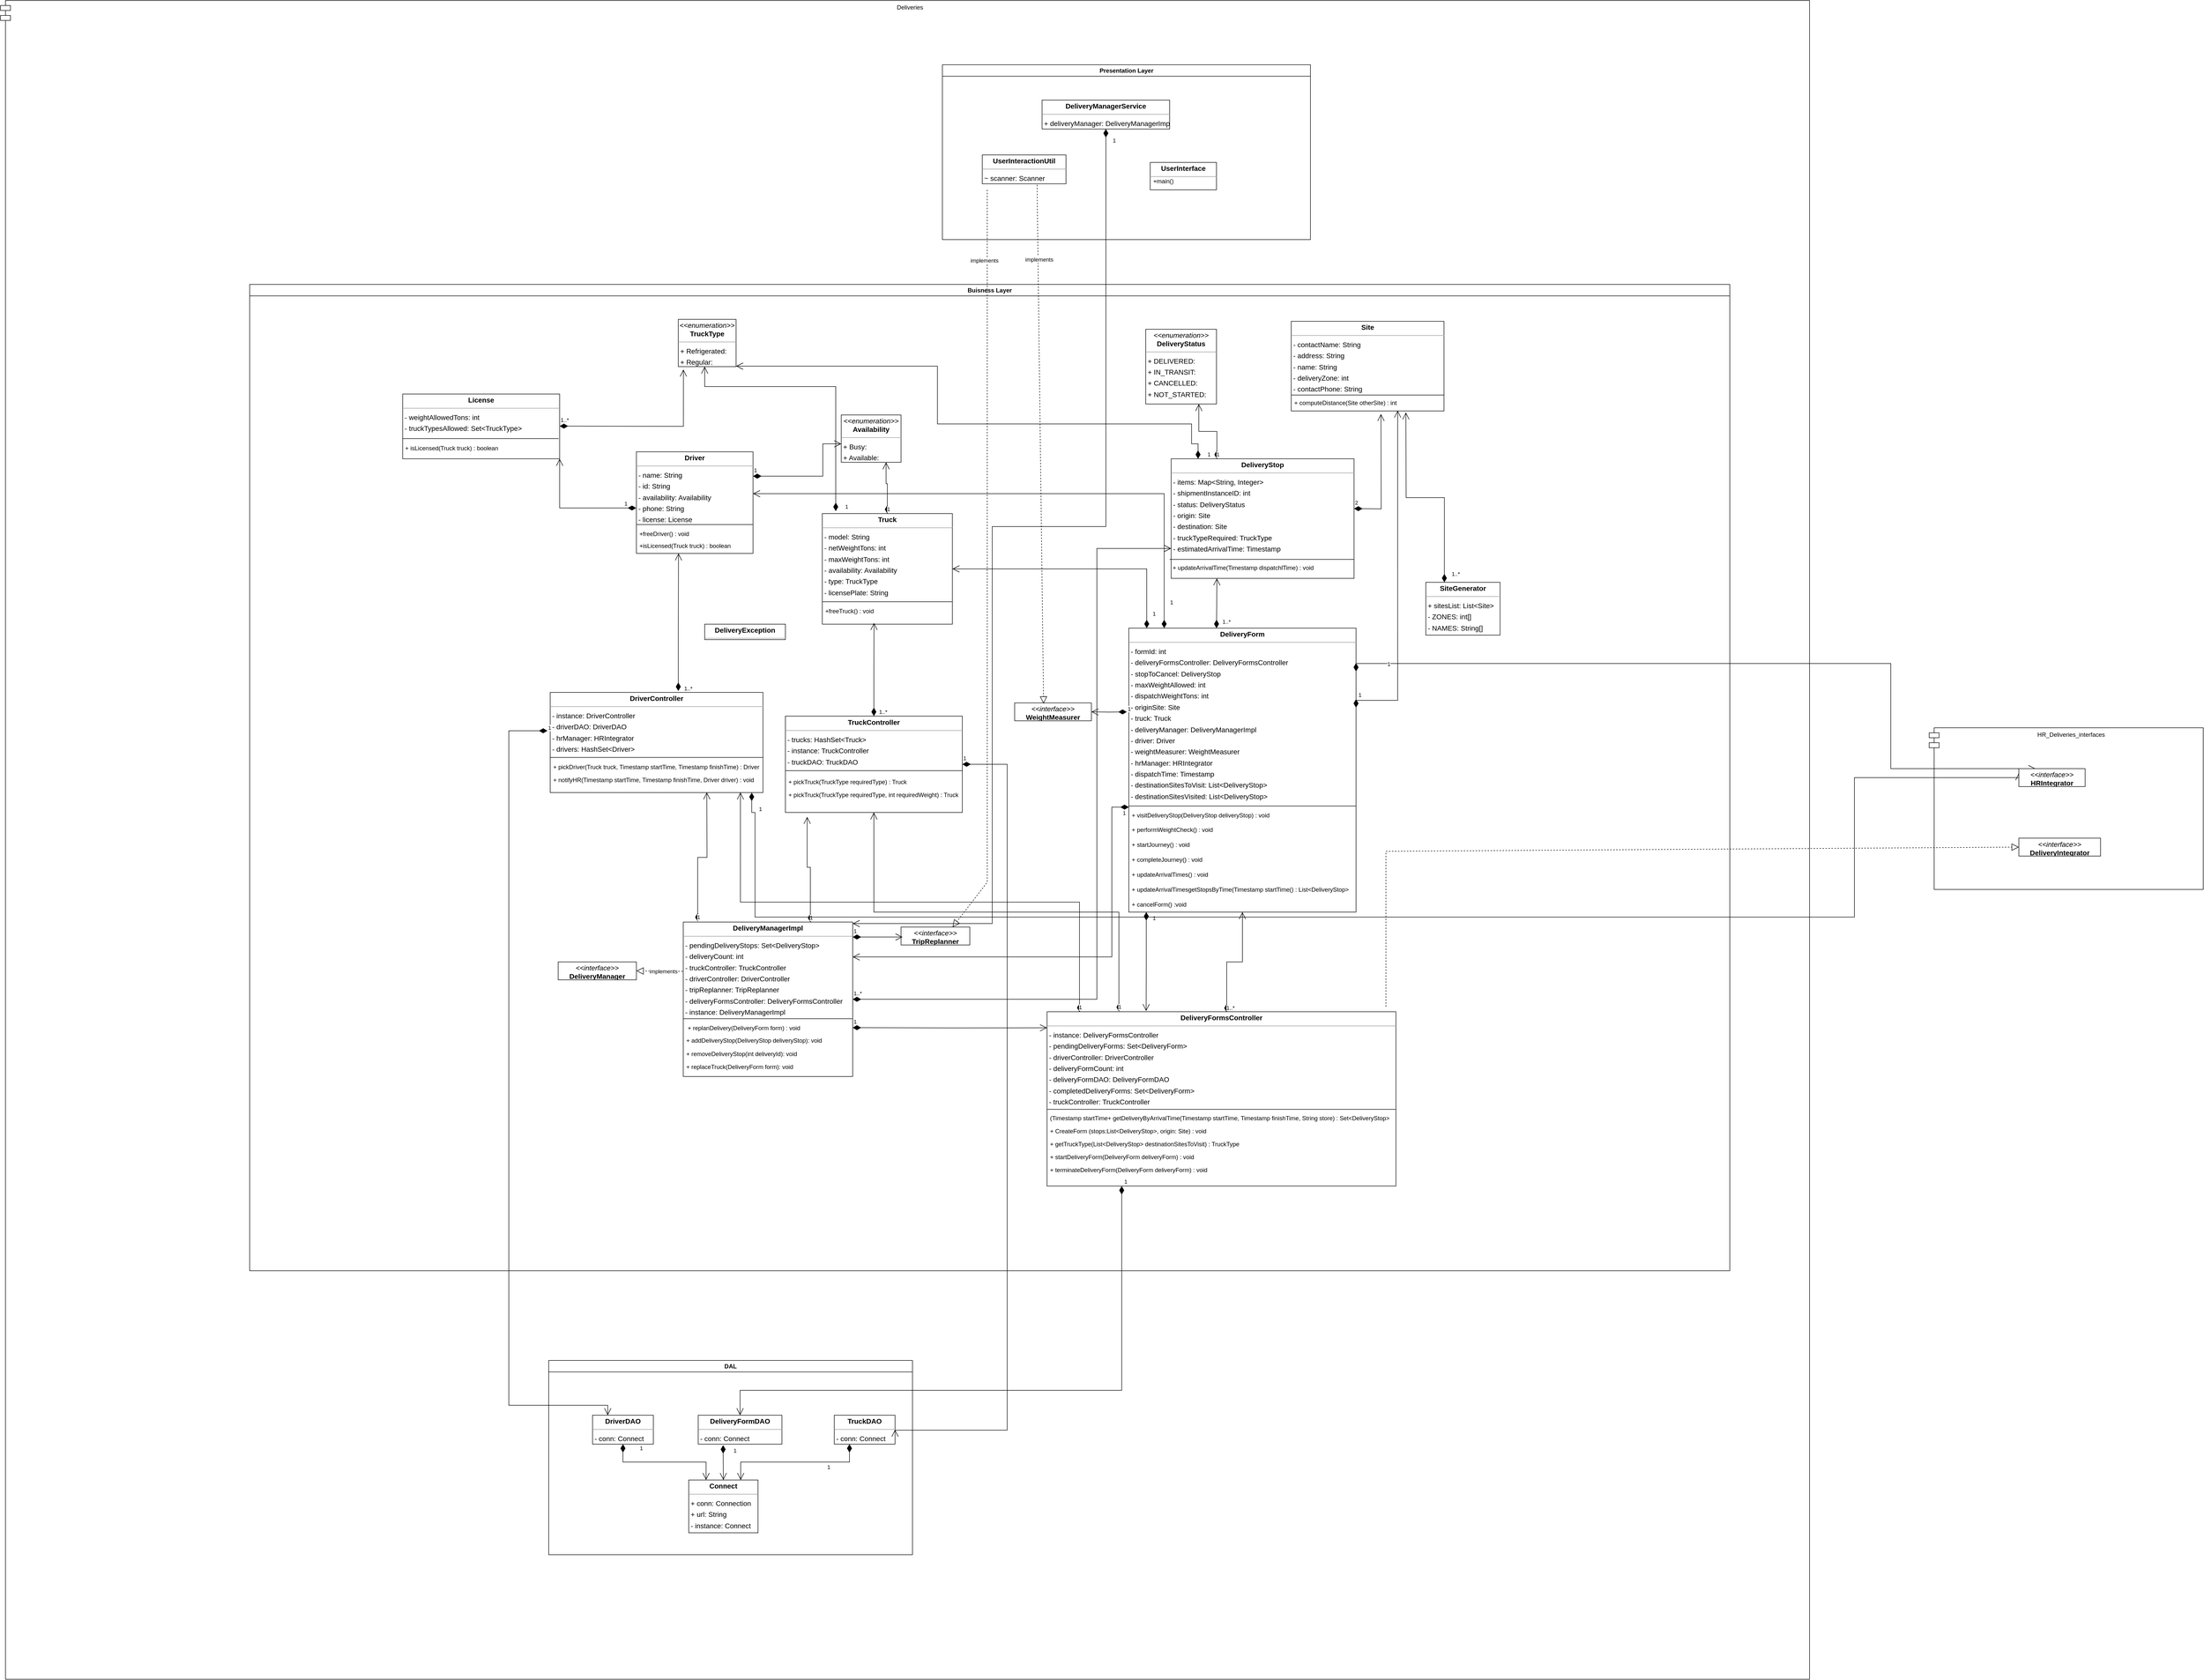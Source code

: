 <mxfile version="21.2.6" type="device" pages="2">
  <diagram id="JeBeYeOjpAU1qo7qXgWm" name="‫עמוד-1‬">
    <mxGraphModel dx="17700" dy="6860" grid="1" gridSize="10" guides="1" tooltips="1" connect="1" arrows="1" fold="1" page="0" pageScale="1" pageWidth="827" pageHeight="1169" background="none" math="0" shadow="0">
      <root>
        <mxCell id="0" />
        <mxCell id="1" parent="0" />
        <mxCell id="hLXZQ6UuVJ6iJqDCVl8J-54" value="Deliveries" style="shape=module;align=left;spacingLeft=20;align=center;verticalAlign=top;whiteSpace=wrap;html=1;" vertex="1" parent="1">
          <mxGeometry x="-740" y="-370" width="3630" height="3370" as="geometry" />
        </mxCell>
        <mxCell id="hLXZQ6UuVJ6iJqDCVl8J-53" value="HR_Deliveries_interfaces" style="shape=module;align=left;spacingLeft=20;align=center;verticalAlign=top;whiteSpace=wrap;html=1;" vertex="1" parent="1">
          <mxGeometry x="3130" y="1090" width="550" height="324.5" as="geometry" />
        </mxCell>
        <mxCell id="node42" value="&lt;p style=&quot;margin:0px;margin-top:4px;text-align:center;&quot;&gt;&lt;i&gt;&amp;lt;&amp;lt;enumeration&amp;gt;&amp;gt;&lt;/i&gt;&lt;br/&gt;&lt;b&gt;Availability&lt;/b&gt;&lt;/p&gt;&lt;hr size=&quot;1&quot;/&gt;&lt;p style=&quot;margin:0 0 0 4px;line-height:1.6;&quot;&gt;+ Busy: &lt;br/&gt;+ Available: &lt;/p&gt;" style="verticalAlign=top;align=left;overflow=fill;fontSize=14;fontFamily=Helvetica;html=1;rounded=0;shadow=0;comic=0;labelBackgroundColor=none;strokeWidth=1;" parent="1" vertex="1">
          <mxGeometry x="947" y="462" width="120" height="95" as="geometry" />
        </mxCell>
        <mxCell id="node4" value="&lt;p style=&quot;margin:0px;margin-top:4px;text-align:center;&quot;&gt;&lt;b&gt;DeliveryException&lt;/b&gt;&lt;/p&gt;&lt;hr size=&quot;1&quot;/&gt;" style="verticalAlign=top;align=left;overflow=fill;fontSize=14;fontFamily=Helvetica;html=1;rounded=0;shadow=0;comic=0;labelBackgroundColor=none;strokeWidth=1;" parent="1" vertex="1">
          <mxGeometry x="673" y="882" width="162" height="31" as="geometry" />
        </mxCell>
        <mxCell id="node25" value="&lt;p style=&quot;margin:0px;margin-top:4px;text-align:center;&quot;&gt;&lt;b&gt;DeliveryForm&lt;/b&gt;&lt;/p&gt;&lt;hr size=&quot;1&quot;/&gt;&lt;p style=&quot;margin:0 0 0 4px;line-height:1.6;&quot;&gt;- formId: int&lt;br/&gt;- deliveryFormsController: DeliveryFormsController&lt;br/&gt;- stopToCancel: DeliveryStop&lt;br/&gt;- maxWeightAllowed: int&lt;br/&gt;- dispatchWeightTons: int&lt;br/&gt;- originSite: Site&lt;br/&gt;- truck: Truck&lt;br/&gt;- deliveryManager: DeliveryManagerImpl&lt;br/&gt;- driver: Driver&lt;br/&gt;- weightMeasurer: WeightMeasurer&lt;br/&gt;- hrManager: HRIntegrator&lt;br/&gt;- dispatchTime: Timestamp&lt;br/&gt;- destinationSitesToVisit: List&amp;lt;DeliveryStop&amp;gt;&lt;br/&gt;- destinationSitesVisited: List&amp;lt;DeliveryStop&amp;gt;&lt;/p&gt;" style="verticalAlign=top;align=left;overflow=fill;fontSize=14;fontFamily=Helvetica;html=1;rounded=0;shadow=0;comic=0;labelBackgroundColor=none;strokeWidth=1;" parent="1" vertex="1">
          <mxGeometry x="1524" y="890" width="456" height="570" as="geometry" />
        </mxCell>
        <mxCell id="node0" value="&lt;p style=&quot;margin:0px;margin-top:4px;text-align:center;&quot;&gt;&lt;b&gt;DeliveryFormDAO&lt;/b&gt;&lt;/p&gt;&lt;hr size=&quot;1&quot;/&gt;&lt;p style=&quot;margin:0 0 0 4px;line-height:1.6;&quot;&gt;- conn: Connect&lt;/p&gt;" style="verticalAlign=top;align=left;overflow=fill;fontSize=14;fontFamily=Helvetica;html=1;rounded=0;shadow=0;comic=0;labelBackgroundColor=none;strokeWidth=1;" parent="1" vertex="1">
          <mxGeometry x="660" y="2470" width="168" height="58" as="geometry" />
        </mxCell>
        <mxCell id="node44" value="&lt;p style=&quot;margin:0px;margin-top:4px;text-align:center;&quot;&gt;&lt;b&gt;DeliveryFormsController&lt;/b&gt;&lt;/p&gt;&lt;hr size=&quot;1&quot;/&gt;&lt;p style=&quot;margin:0 0 0 4px;line-height:1.6;&quot;&gt;- instance: DeliveryFormsController&lt;br/&gt;- pendingDeliveryForms: Set&amp;lt;DeliveryForm&amp;gt;&lt;br/&gt;- driverController: DriverController&lt;br/&gt;- deliveryFormCount: int&lt;br/&gt;- deliveryFormDAO: DeliveryFormDAO&lt;br/&gt;- completedDeliveryForms: Set&amp;lt;DeliveryForm&amp;gt;&lt;br/&gt;- truckController: TruckController&lt;/p&gt;" style="verticalAlign=top;align=left;overflow=fill;fontSize=14;fontFamily=Helvetica;html=1;rounded=0;shadow=0;comic=0;labelBackgroundColor=none;strokeWidth=1;" parent="1" vertex="1">
          <mxGeometry x="1360" y="1660" width="700" height="350" as="geometry" />
        </mxCell>
        <mxCell id="node7" value="&lt;p style=&quot;margin:0px;margin-top:4px;text-align:center;&quot;&gt;&lt;i&gt;&amp;lt;&amp;lt;interface&amp;gt;&amp;gt;&lt;/i&gt;&lt;br/&gt;&lt;b&gt;DeliveryManager&lt;/b&gt;&lt;/p&gt;&lt;hr size=&quot;1&quot;/&gt;" style="verticalAlign=top;align=left;overflow=fill;fontSize=14;fontFamily=Helvetica;html=1;rounded=0;shadow=0;comic=0;labelBackgroundColor=none;strokeWidth=1;" parent="1" vertex="1">
          <mxGeometry x="379" y="1560" width="157" height="36" as="geometry" />
        </mxCell>
        <mxCell id="node15" value="&lt;p style=&quot;margin:0px;margin-top:4px;text-align:center;&quot;&gt;&lt;i&gt;&amp;lt;&amp;lt;interface&amp;gt;&amp;gt;&lt;/i&gt;&lt;br/&gt;&lt;b&gt;DeliveryIntegrator&lt;/b&gt;&lt;/p&gt;&lt;hr size=&quot;1&quot;/&gt;" style="verticalAlign=top;align=left;overflow=fill;fontSize=14;fontFamily=Helvetica;html=1;rounded=0;shadow=0;comic=0;labelBackgroundColor=none;strokeWidth=1;" parent="1" vertex="1">
          <mxGeometry x="3310" y="1311.5" width="164" height="36" as="geometry" />
        </mxCell>
        <mxCell id="node30" value="&lt;p style=&quot;margin:0px;margin-top:4px;text-align:center;&quot;&gt;&lt;b&gt;DeliveryManagerImpl&lt;/b&gt;&lt;/p&gt;&lt;hr size=&quot;1&quot;/&gt;&lt;p style=&quot;margin:0 0 0 4px;line-height:1.6;&quot;&gt;- pendingDeliveryStops: Set&amp;lt;DeliveryStop&amp;gt;&lt;br/&gt;- deliveryCount: int&lt;br/&gt;- truckController: TruckController&lt;br/&gt;- driverController: DriverController&lt;br/&gt;- tripReplanner: TripReplanner&lt;br/&gt;- deliveryFormsController: DeliveryFormsController&lt;br/&gt;- instance: DeliveryManagerImpl&lt;/p&gt;" style="verticalAlign=top;align=left;overflow=fill;fontSize=14;fontFamily=Helvetica;html=1;rounded=0;shadow=0;comic=0;labelBackgroundColor=none;strokeWidth=1;" parent="1" vertex="1">
          <mxGeometry x="630" y="1480" width="340" height="310" as="geometry" />
        </mxCell>
        <mxCell id="node46" value="&lt;p style=&quot;margin:0px;margin-top:4px;text-align:center;&quot;&gt;&lt;i&gt;&amp;lt;&amp;lt;enumeration&amp;gt;&amp;gt;&lt;/i&gt;&lt;br/&gt;&lt;b&gt;DeliveryStatus&lt;/b&gt;&lt;/p&gt;&lt;hr size=&quot;1&quot;/&gt;&lt;p style=&quot;margin:0 0 0 4px;line-height:1.6;&quot;&gt;+ DELIVERED: &lt;br/&gt;+ IN_TRANSIT: &lt;br/&gt;+ CANCELLED: &lt;br/&gt;+ NOT_STARTED: &lt;/p&gt;" style="verticalAlign=top;align=left;overflow=fill;fontSize=14;fontFamily=Helvetica;html=1;rounded=0;shadow=0;comic=0;labelBackgroundColor=none;strokeWidth=1;" parent="1" vertex="1">
          <mxGeometry x="1558" y="290" width="142" height="150" as="geometry" />
        </mxCell>
        <mxCell id="node39" value="&lt;p style=&quot;margin:0px;margin-top:4px;text-align:center;&quot;&gt;&lt;b&gt;DeliveryStop&lt;/b&gt;&lt;/p&gt;&lt;hr size=&quot;1&quot;/&gt;&lt;p style=&quot;margin:0 0 0 4px;line-height:1.6;&quot;&gt;- items: Map&amp;lt;String, Integer&amp;gt;&lt;br/&gt;- shipmentInstanceID: int&lt;br/&gt;- status: DeliveryStatus&lt;br/&gt;- origin: Site&lt;br/&gt;- destination: Site&lt;br/&gt;- truckTypeRequired: TruckType&lt;br/&gt;- estimatedArrivalTime: Timestamp&lt;/p&gt;" style="verticalAlign=top;align=left;overflow=fill;fontSize=14;fontFamily=Helvetica;html=1;rounded=0;shadow=0;comic=0;labelBackgroundColor=none;strokeWidth=1;" parent="1" vertex="1">
          <mxGeometry x="1609" y="550" width="367" height="240" as="geometry" />
        </mxCell>
        <mxCell id="node32" value="&lt;p style=&quot;margin:0px;margin-top:4px;text-align:center;&quot;&gt;&lt;b&gt;Driver&lt;/b&gt;&lt;/p&gt;&lt;hr size=&quot;1&quot;/&gt;&lt;p style=&quot;margin:0 0 0 4px;line-height:1.6;&quot;&gt;- name: String&lt;br/&gt;- id: String&lt;br/&gt;- availability: Availability&lt;br/&gt;- phone: String&lt;br/&gt;- license: License&lt;/p&gt;" style="verticalAlign=top;align=left;overflow=fill;fontSize=14;fontFamily=Helvetica;html=1;rounded=0;shadow=0;comic=0;labelBackgroundColor=none;strokeWidth=1;" parent="1" vertex="1">
          <mxGeometry x="536" y="536" width="234" height="204" as="geometry" />
        </mxCell>
        <mxCell id="node10" value="&lt;p style=&quot;margin:0px;margin-top:4px;text-align:center;&quot;&gt;&lt;b&gt;DriverController&lt;/b&gt;&lt;/p&gt;&lt;hr size=&quot;1&quot;/&gt;&lt;p style=&quot;margin:0 0 0 4px;line-height:1.6;&quot;&gt;- instance: DriverController&lt;br/&gt;- driverDAO: DriverDAO&lt;br/&gt;- hrManager: HRIntegrator&lt;br/&gt;- drivers: HashSet&amp;lt;Driver&amp;gt;&lt;/p&gt;" style="verticalAlign=top;align=left;overflow=fill;fontSize=14;fontFamily=Helvetica;html=1;rounded=0;shadow=0;comic=0;labelBackgroundColor=none;strokeWidth=1;" parent="1" vertex="1">
          <mxGeometry x="363" y="1019" width="427" height="201" as="geometry" />
        </mxCell>
        <mxCell id="node8" value="&lt;p style=&quot;margin:0px;margin-top:4px;text-align:center;&quot;&gt;&lt;b&gt;DriverDAO&lt;/b&gt;&lt;/p&gt;&lt;hr size=&quot;1&quot;/&gt;&lt;p style=&quot;margin:0 0 0 4px;line-height:1.6;&quot;&gt;- conn: Connect&lt;/p&gt;" style="verticalAlign=top;align=left;overflow=fill;fontSize=14;fontFamily=Helvetica;html=1;rounded=0;shadow=0;comic=0;labelBackgroundColor=none;strokeWidth=1;" parent="1" vertex="1">
          <mxGeometry x="448" y="2470" width="122" height="58" as="geometry" />
        </mxCell>
        <mxCell id="node40" value="&lt;p style=&quot;margin:0px;margin-top:4px;text-align:center;&quot;&gt;&lt;b&gt;License&lt;/b&gt;&lt;/p&gt;&lt;hr size=&quot;1&quot;/&gt;&lt;p style=&quot;margin:0 0 0 4px;line-height:1.6;&quot;&gt;- weightAllowedTons: int&lt;br/&gt;- truckTypesAllowed: Set&amp;lt;TruckType&amp;gt;&lt;/p&gt;" style="verticalAlign=top;align=left;overflow=fill;fontSize=14;fontFamily=Helvetica;html=1;rounded=0;shadow=0;comic=0;labelBackgroundColor=none;strokeWidth=1;" parent="1" vertex="1">
          <mxGeometry x="67" y="420" width="315" height="130" as="geometry" />
        </mxCell>
        <mxCell id="node27" value="&lt;p style=&quot;margin:0px;margin-top:4px;text-align:center;&quot;&gt;&lt;b&gt;Site&lt;/b&gt;&lt;/p&gt;&lt;hr size=&quot;1&quot;/&gt;&lt;p style=&quot;margin:0 0 0 4px;line-height:1.6;&quot;&gt;- contactName: String&lt;br/&gt;- address: String&lt;br/&gt;- name: String&lt;br/&gt;- deliveryZone: int&lt;br/&gt;- contactPhone: String&lt;/p&gt;" style="verticalAlign=top;align=left;overflow=fill;fontSize=14;fontFamily=Helvetica;html=1;rounded=0;shadow=0;comic=0;labelBackgroundColor=none;strokeWidth=1;" parent="1" vertex="1">
          <mxGeometry x="1850" y="274" width="306.5" height="180" as="geometry" />
        </mxCell>
        <mxCell id="node34" value="&lt;p style=&quot;margin:0px;margin-top:4px;text-align:center;&quot;&gt;&lt;b&gt;SiteGenerator&lt;/b&gt;&lt;/p&gt;&lt;hr size=&quot;1&quot;/&gt;&lt;p style=&quot;margin:0 0 0 4px;line-height:1.6;&quot;&gt;+ sitesList: List&amp;lt;Site&amp;gt;&lt;br/&gt;- ZONES: int[]&lt;br/&gt;- NAMES: String[]&lt;/p&gt;" style="verticalAlign=top;align=left;overflow=fill;fontSize=14;fontFamily=Helvetica;html=1;rounded=0;shadow=0;comic=0;labelBackgroundColor=none;strokeWidth=1;" parent="1" vertex="1">
          <mxGeometry x="2120" y="798" width="149" height="106" as="geometry" />
        </mxCell>
        <mxCell id="node20" value="&lt;p style=&quot;margin:0px;margin-top:4px;text-align:center;&quot;&gt;&lt;i&gt;&amp;lt;&amp;lt;interface&amp;gt;&amp;gt;&lt;/i&gt;&lt;br/&gt;&lt;b&gt;TripReplanner&lt;/b&gt;&lt;/p&gt;&lt;hr size=&quot;1&quot;/&gt;" style="verticalAlign=top;align=left;overflow=fill;fontSize=14;fontFamily=Helvetica;html=1;rounded=0;shadow=0;comic=0;labelBackgroundColor=none;strokeWidth=1;" parent="1" vertex="1">
          <mxGeometry x="1067" y="1490" width="138" height="36" as="geometry" />
        </mxCell>
        <mxCell id="node24" value="&lt;p style=&quot;margin:0px;margin-top:4px;text-align:center;&quot;&gt;&lt;b&gt;Truck&lt;/b&gt;&lt;/p&gt;&lt;hr size=&quot;1&quot;/&gt;&lt;p style=&quot;margin:0 0 0 4px;line-height:1.6;&quot;&gt;- model: String&lt;br/&gt;- netWeightTons: int&lt;br/&gt;- maxWeightTons: int&lt;br/&gt;- availability: Availability&lt;br/&gt;- type: TruckType&lt;br/&gt;- licensePlate: String&lt;/p&gt;" style="verticalAlign=top;align=left;overflow=fill;fontSize=14;fontFamily=Helvetica;html=1;rounded=0;shadow=0;comic=0;labelBackgroundColor=none;strokeWidth=1;" parent="1" vertex="1">
          <mxGeometry x="909" y="660" width="261" height="222" as="geometry" />
        </mxCell>
        <mxCell id="node38" value="&lt;p style=&quot;margin:0px;margin-top:4px;text-align:center;&quot;&gt;&lt;b&gt;TruckController&lt;/b&gt;&lt;/p&gt;&lt;hr size=&quot;1&quot;/&gt;&lt;p style=&quot;margin:0 0 0 4px;line-height:1.6;&quot;&gt;- trucks: HashSet&amp;lt;Truck&amp;gt;&lt;br/&gt;- instance: TruckController&lt;br/&gt;- truckDAO: TruckDAO&lt;/p&gt;" style="verticalAlign=top;align=left;overflow=fill;fontSize=14;fontFamily=Helvetica;html=1;rounded=0;shadow=0;comic=0;labelBackgroundColor=none;strokeWidth=1;" parent="1" vertex="1">
          <mxGeometry x="835" y="1066.5" width="355" height="193.5" as="geometry" />
        </mxCell>
        <mxCell id="node23" value="&lt;p style=&quot;margin:0px;margin-top:4px;text-align:center;&quot;&gt;&lt;b&gt;TruckDAO&lt;/b&gt;&lt;/p&gt;&lt;hr size=&quot;1&quot;/&gt;&lt;p style=&quot;margin:0 0 0 4px;line-height:1.6;&quot;&gt;- conn: Connect&lt;/p&gt;" style="verticalAlign=top;align=left;overflow=fill;fontSize=14;fontFamily=Helvetica;html=1;rounded=0;shadow=0;comic=0;labelBackgroundColor=none;strokeWidth=1;" parent="1" vertex="1">
          <mxGeometry x="933" y="2470" width="122" height="58" as="geometry" />
        </mxCell>
        <mxCell id="node26" value="&lt;p style=&quot;margin:0px;margin-top:4px;text-align:center;&quot;&gt;&lt;i&gt;&amp;lt;&amp;lt;enumeration&amp;gt;&amp;gt;&lt;/i&gt;&lt;br/&gt;&lt;b&gt;TruckType&lt;/b&gt;&lt;/p&gt;&lt;hr size=&quot;1&quot;/&gt;&lt;p style=&quot;margin:0 0 0 4px;line-height:1.6;&quot;&gt;+ Refrigerated: &lt;br/&gt;+ Regular: &lt;/p&gt;" style="verticalAlign=top;align=left;overflow=fill;fontSize=14;fontFamily=Helvetica;html=1;rounded=0;shadow=0;comic=0;labelBackgroundColor=none;strokeWidth=1;" parent="1" vertex="1">
          <mxGeometry x="620" y="270" width="116" height="95" as="geometry" />
        </mxCell>
        <mxCell id="node12" value="&lt;p style=&quot;margin:0px;margin-top:4px;text-align:center;&quot;&gt;&lt;b&gt;UserInteractionUtil&lt;/b&gt;&lt;/p&gt;&lt;hr size=&quot;1&quot;/&gt;&lt;p style=&quot;margin:0 0 0 4px;line-height:1.6;&quot;&gt;~ scanner: Scanner&lt;/p&gt;" style="verticalAlign=top;align=left;overflow=fill;fontSize=14;fontFamily=Helvetica;html=1;rounded=0;shadow=0;comic=0;labelBackgroundColor=none;strokeWidth=1;" parent="1" vertex="1">
          <mxGeometry x="1230" y="-60" width="168" height="58" as="geometry" />
        </mxCell>
        <mxCell id="node45" value="&lt;p style=&quot;margin:0px;margin-top:4px;text-align:center;&quot;&gt;&lt;b&gt;UserInterface&lt;/b&gt;&lt;/p&gt;&lt;hr size=&quot;1&quot;/&gt;" style="verticalAlign=top;align=left;overflow=fill;fontSize=14;fontFamily=Helvetica;html=1;rounded=0;shadow=0;comic=0;labelBackgroundColor=none;strokeWidth=1;" parent="1" vertex="1">
          <mxGeometry x="1567" y="-45" width="133" height="55" as="geometry" />
        </mxCell>
        <mxCell id="node17" value="&lt;p style=&quot;margin:0px;margin-top:4px;text-align:center;&quot;&gt;&lt;i&gt;&amp;lt;&amp;lt;interface&amp;gt;&amp;gt;&lt;/i&gt;&lt;br/&gt;&lt;b&gt;WeightMeasurer&lt;/b&gt;&lt;/p&gt;&lt;hr size=&quot;1&quot;/&gt;" style="verticalAlign=top;align=left;overflow=fill;fontSize=14;fontFamily=Helvetica;html=1;rounded=0;shadow=0;comic=0;labelBackgroundColor=none;strokeWidth=1;" parent="1" vertex="1">
          <mxGeometry x="1295" y="1040" width="154" height="36" as="geometry" />
        </mxCell>
        <mxCell id="-iAjR5FaCjqDjCCoV9_O-1" value="" style="line;strokeWidth=1;fillColor=none;align=left;verticalAlign=middle;spacingTop=-1;spacingLeft=3;spacingRight=3;rotatable=0;labelPosition=right;points=[];portConstraint=eastwest;strokeColor=inherit;" parent="1" vertex="1">
          <mxGeometry x="630" y="1670" width="340" height="8" as="geometry" />
        </mxCell>
        <mxCell id="-iAjR5FaCjqDjCCoV9_O-3" value="+ replanDelivery(DeliveryForm form)&amp;nbsp;: void" style="text;strokeColor=none;fillColor=none;align=left;verticalAlign=middle;spacingLeft=4;spacingRight=4;overflow=hidden;points=[[0,0.5],[1,0.5]];portConstraint=eastwest;rotatable=0;whiteSpace=wrap;html=1;" parent="1" vertex="1">
          <mxGeometry x="633" y="1678" width="250" height="30" as="geometry" />
        </mxCell>
        <mxCell id="-iAjR5FaCjqDjCCoV9_O-4" value="+&amp;nbsp;addDeliveryStop(DeliveryStop deliveryStop)&lt;span style=&quot;background-color: initial;&quot;&gt;: void&lt;/span&gt;" style="text;strokeColor=none;fillColor=none;align=left;verticalAlign=middle;spacingLeft=4;spacingRight=4;overflow=hidden;points=[[0,0.5],[1,0.5]];portConstraint=eastwest;rotatable=0;whiteSpace=wrap;html=1;" parent="1" vertex="1">
          <mxGeometry x="630" y="1703" width="283" height="30" as="geometry" />
        </mxCell>
        <mxCell id="-iAjR5FaCjqDjCCoV9_O-5" value="+ removeDeliveryStop(int deliveryId): void" style="text;strokeColor=none;fillColor=none;align=left;verticalAlign=middle;spacingLeft=4;spacingRight=4;overflow=hidden;points=[[0,0.5],[1,0.5]];portConstraint=eastwest;rotatable=0;whiteSpace=wrap;html=1;" parent="1" vertex="1">
          <mxGeometry x="630" y="1730" width="243" height="30" as="geometry" />
        </mxCell>
        <mxCell id="-iAjR5FaCjqDjCCoV9_O-6" value="+ replaceTruck(DeliveryForm form): void" style="text;strokeColor=none;fillColor=none;align=left;verticalAlign=middle;spacingLeft=4;spacingRight=4;overflow=hidden;points=[[0,0.5],[1,0.5]];portConstraint=eastwest;rotatable=0;whiteSpace=wrap;html=1;" parent="1" vertex="1">
          <mxGeometry x="630" y="1756" width="283" height="30" as="geometry" />
        </mxCell>
        <mxCell id="-iAjR5FaCjqDjCCoV9_O-7" value="(Timestamp startTime+ getDeliveryByArrivalTime(Timestamp startTime, Timestamp finishTime, String store) :&amp;nbsp;&lt;span style=&quot;background-color: initial;&quot;&gt;Set&amp;lt;DeliveryStop&amp;gt;&lt;/span&gt;" style="text;strokeColor=none;fillColor=none;align=left;verticalAlign=top;spacingLeft=4;spacingRight=4;overflow=hidden;rotatable=0;points=[[0,0.5],[1,0.5]];portConstraint=eastwest;whiteSpace=wrap;html=1;" parent="1" vertex="1">
          <mxGeometry x="1360" y="1860" width="700" height="26" as="geometry" />
        </mxCell>
        <mxCell id="-iAjR5FaCjqDjCCoV9_O-9" value="+ CreateForm (stops:List&amp;lt;DeliveryStop&amp;gt;, origin: Site) : void" style="text;strokeColor=none;fillColor=none;align=left;verticalAlign=top;spacingLeft=4;spacingRight=4;overflow=hidden;rotatable=0;points=[[0,0.5],[1,0.5]];portConstraint=eastwest;whiteSpace=wrap;html=1;" parent="1" vertex="1">
          <mxGeometry x="1360" y="1886" width="380" height="26" as="geometry" />
        </mxCell>
        <mxCell id="-iAjR5FaCjqDjCCoV9_O-10" value="" style="line;strokeWidth=1;fillColor=none;align=left;verticalAlign=middle;spacingTop=-1;spacingLeft=3;spacingRight=3;rotatable=0;labelPosition=right;points=[];portConstraint=eastwest;strokeColor=inherit;" parent="1" vertex="1">
          <mxGeometry x="1360" y="1852" width="700" height="8" as="geometry" />
        </mxCell>
        <mxCell id="-iAjR5FaCjqDjCCoV9_O-11" value="+ getTruckType(List&amp;lt;DeliveryStop&amp;gt; destinationSitesToVisit) : TruckType" style="text;strokeColor=none;fillColor=none;align=left;verticalAlign=top;spacingLeft=4;spacingRight=4;overflow=hidden;rotatable=0;points=[[0,0.5],[1,0.5]];portConstraint=eastwest;whiteSpace=wrap;html=1;" parent="1" vertex="1">
          <mxGeometry x="1360" y="1912" width="430" height="26" as="geometry" />
        </mxCell>
        <mxCell id="-iAjR5FaCjqDjCCoV9_O-12" value="+ startDeliveryForm(DeliveryForm deliveryForm) : void" style="text;strokeColor=none;fillColor=none;align=left;verticalAlign=top;spacingLeft=4;spacingRight=4;overflow=hidden;rotatable=0;points=[[0,0.5],[1,0.5]];portConstraint=eastwest;whiteSpace=wrap;html=1;" parent="1" vertex="1">
          <mxGeometry x="1360" y="1938" width="380" height="26" as="geometry" />
        </mxCell>
        <mxCell id="-iAjR5FaCjqDjCCoV9_O-13" value="+&amp;nbsp;terminateDeliveryForm(DeliveryForm deliveryForm) : void" style="text;strokeColor=none;fillColor=none;align=left;verticalAlign=top;spacingLeft=4;spacingRight=4;overflow=hidden;rotatable=0;points=[[0,0.5],[1,0.5]];portConstraint=eastwest;whiteSpace=wrap;html=1;" parent="1" vertex="1">
          <mxGeometry x="1360" y="1964" width="700" height="26" as="geometry" />
        </mxCell>
        <mxCell id="-iAjR5FaCjqDjCCoV9_O-14" value="" style="line;strokeWidth=1;fillColor=none;align=left;verticalAlign=middle;spacingTop=-1;spacingLeft=3;spacingRight=3;rotatable=0;labelPosition=right;points=[];portConstraint=eastwest;strokeColor=inherit;" parent="1" vertex="1">
          <mxGeometry x="909" y="833" width="261" height="8" as="geometry" />
        </mxCell>
        <mxCell id="-iAjR5FaCjqDjCCoV9_O-15" value="+freeTruck() : void" style="text;strokeColor=none;fillColor=none;align=left;verticalAlign=middle;spacingLeft=4;spacingRight=4;overflow=hidden;points=[[0,0.5],[1,0.5]];portConstraint=eastwest;rotatable=0;whiteSpace=wrap;html=1;" parent="1" vertex="1">
          <mxGeometry x="909" y="841" width="250" height="30" as="geometry" />
        </mxCell>
        <mxCell id="-iAjR5FaCjqDjCCoV9_O-16" value="" style="line;strokeWidth=1;fillColor=none;align=left;verticalAlign=middle;spacingTop=-1;spacingLeft=3;spacingRight=3;rotatable=0;labelPosition=right;points=[];portConstraint=eastwest;strokeColor=inherit;" parent="1" vertex="1">
          <mxGeometry x="1524" y="1243" width="456" height="8" as="geometry" />
        </mxCell>
        <mxCell id="-iAjR5FaCjqDjCCoV9_O-17" value="+&amp;nbsp;visitDeliveryStop(DeliveryStop deliveryStop) : void" style="text;strokeColor=none;fillColor=none;align=left;verticalAlign=middle;spacingLeft=4;spacingRight=4;overflow=hidden;points=[[0,0.5],[1,0.5]];portConstraint=eastwest;rotatable=0;whiteSpace=wrap;html=1;" parent="1" vertex="1">
          <mxGeometry x="1524" y="1251" width="296" height="30" as="geometry" />
        </mxCell>
        <mxCell id="-iAjR5FaCjqDjCCoV9_O-18" value="+ performWeightCheck() : void&amp;nbsp;" style="text;strokeColor=none;fillColor=none;align=left;verticalAlign=middle;spacingLeft=4;spacingRight=4;overflow=hidden;points=[[0,0.5],[1,0.5]];portConstraint=eastwest;rotatable=0;whiteSpace=wrap;html=1;" parent="1" vertex="1">
          <mxGeometry x="1524" y="1280" width="296" height="30" as="geometry" />
        </mxCell>
        <mxCell id="-iAjR5FaCjqDjCCoV9_O-19" value="+&amp;nbsp;startJourney&lt;span style=&quot;background-color: initial;&quot;&gt;() : void&amp;nbsp;&lt;/span&gt;" style="text;strokeColor=none;fillColor=none;align=left;verticalAlign=middle;spacingLeft=4;spacingRight=4;overflow=hidden;points=[[0,0.5],[1,0.5]];portConstraint=eastwest;rotatable=0;whiteSpace=wrap;html=1;" parent="1" vertex="1">
          <mxGeometry x="1524" y="1310" width="296" height="30" as="geometry" />
        </mxCell>
        <mxCell id="-iAjR5FaCjqDjCCoV9_O-20" value="+&amp;nbsp;completeJourney()&lt;span style=&quot;background-color: initial;&quot;&gt;&amp;nbsp;: void&amp;nbsp;&lt;/span&gt;" style="text;strokeColor=none;fillColor=none;align=left;verticalAlign=middle;spacingLeft=4;spacingRight=4;overflow=hidden;points=[[0,0.5],[1,0.5]];portConstraint=eastwest;rotatable=0;whiteSpace=wrap;html=1;" parent="1" vertex="1">
          <mxGeometry x="1524" y="1340" width="296" height="30" as="geometry" />
        </mxCell>
        <mxCell id="-iAjR5FaCjqDjCCoV9_O-21" value="+&amp;nbsp;updateArrivalTimes&lt;span style=&quot;background-color: initial;&quot;&gt;()&lt;/span&gt;&lt;span style=&quot;background-color: initial;&quot;&gt;&amp;nbsp;: void&amp;nbsp;&lt;/span&gt;" style="text;strokeColor=none;fillColor=none;align=left;verticalAlign=middle;spacingLeft=4;spacingRight=4;overflow=hidden;points=[[0,0.5],[1,0.5]];portConstraint=eastwest;rotatable=0;whiteSpace=wrap;html=1;" parent="1" vertex="1">
          <mxGeometry x="1524" y="1370" width="296" height="30" as="geometry" />
        </mxCell>
        <mxCell id="-iAjR5FaCjqDjCCoV9_O-22" value="+&amp;nbsp;updateArrivalTimesgetStopsByTime(Timestamp startTime&lt;span style=&quot;background-color: initial;&quot;&gt;()&lt;/span&gt;&lt;span style=&quot;background-color: initial;&quot;&gt;&amp;nbsp;:&amp;nbsp;&lt;/span&gt;List&amp;lt;DeliveryStop&amp;gt;" style="text;strokeColor=none;fillColor=none;align=left;verticalAlign=middle;spacingLeft=4;spacingRight=4;overflow=hidden;points=[[0,0.5],[1,0.5]];portConstraint=eastwest;rotatable=0;whiteSpace=wrap;html=1;" parent="1" vertex="1">
          <mxGeometry x="1524" y="1400" width="446" height="30" as="geometry" />
        </mxCell>
        <mxCell id="-iAjR5FaCjqDjCCoV9_O-24" value="+&amp;nbsp;cancelForm() :void" style="text;strokeColor=none;fillColor=none;align=left;verticalAlign=middle;spacingLeft=4;spacingRight=4;overflow=hidden;points=[[0,0.5],[1,0.5]];portConstraint=eastwest;rotatable=0;whiteSpace=wrap;html=1;" parent="1" vertex="1">
          <mxGeometry x="1524" y="1430" width="446" height="30" as="geometry" />
        </mxCell>
        <mxCell id="-iAjR5FaCjqDjCCoV9_O-25" value="" style="line;strokeWidth=1;fillColor=none;align=left;verticalAlign=middle;spacingTop=-1;spacingLeft=3;spacingRight=3;rotatable=0;labelPosition=right;points=[];portConstraint=eastwest;strokeColor=inherit;" parent="1" vertex="1">
          <mxGeometry x="1606" y="748" width="370" height="8" as="geometry" />
        </mxCell>
        <mxCell id="-iAjR5FaCjqDjCCoV9_O-26" value="+&amp;nbsp;updateArrivalTime(Timestamp dispatchlTime)&lt;span style=&quot;background-color: initial;&quot;&gt;&amp;nbsp;: void&amp;nbsp;&lt;/span&gt;" style="text;strokeColor=none;fillColor=none;align=left;verticalAlign=middle;spacingLeft=4;spacingRight=4;overflow=hidden;points=[[0,0.5],[1,0.5]];portConstraint=eastwest;rotatable=0;whiteSpace=wrap;html=1;" parent="1" vertex="1">
          <mxGeometry x="1606" y="754" width="357" height="30" as="geometry" />
        </mxCell>
        <mxCell id="-iAjR5FaCjqDjCCoV9_O-27" value="" style="line;strokeWidth=1;fillColor=none;align=left;verticalAlign=middle;spacingTop=-1;spacingLeft=3;spacingRight=3;rotatable=0;labelPosition=right;points=[];portConstraint=eastwest;strokeColor=inherit;" parent="1" vertex="1">
          <mxGeometry x="536" y="678" width="234" height="8" as="geometry" />
        </mxCell>
        <mxCell id="-iAjR5FaCjqDjCCoV9_O-28" value="+freeDriver&lt;span style=&quot;background-color: initial;&quot;&gt;() : void&lt;/span&gt;" style="text;strokeColor=none;fillColor=none;align=left;verticalAlign=middle;spacingLeft=4;spacingRight=4;overflow=hidden;points=[[0,0.5],[1,0.5]];portConstraint=eastwest;rotatable=0;whiteSpace=wrap;html=1;" parent="1" vertex="1">
          <mxGeometry x="536" y="686" width="250" height="30" as="geometry" />
        </mxCell>
        <mxCell id="-iAjR5FaCjqDjCCoV9_O-29" value="+isLicensed(Truck truck)&lt;span style=&quot;background-color: initial;&quot;&gt;&amp;nbsp;: boolean&lt;/span&gt;" style="text;strokeColor=none;fillColor=none;align=left;verticalAlign=middle;spacingLeft=4;spacingRight=4;overflow=hidden;points=[[0,0.5],[1,0.5]];portConstraint=eastwest;rotatable=0;whiteSpace=wrap;html=1;" parent="1" vertex="1">
          <mxGeometry x="536" y="710" width="250" height="30" as="geometry" />
        </mxCell>
        <mxCell id="-iAjR5FaCjqDjCCoV9_O-30" value="" style="line;strokeWidth=1;fillColor=none;align=left;verticalAlign=middle;spacingTop=-1;spacingLeft=3;spacingRight=3;rotatable=0;labelPosition=right;points=[];portConstraint=eastwest;strokeColor=inherit;" parent="1" vertex="1">
          <mxGeometry x="363" y="1145.5" width="427" height="8" as="geometry" />
        </mxCell>
        <mxCell id="-iAjR5FaCjqDjCCoV9_O-31" value="+ pickDriver(Truck truck, Timestamp startTime, Timestamp finishTime) : Driver" style="text;strokeColor=none;fillColor=none;align=left;verticalAlign=middle;spacingLeft=4;spacingRight=4;overflow=hidden;points=[[0,0.5],[1,0.5]];portConstraint=eastwest;rotatable=0;whiteSpace=wrap;html=1;" parent="1" vertex="1">
          <mxGeometry x="363" y="1153.5" width="427" height="30" as="geometry" />
        </mxCell>
        <mxCell id="-iAjR5FaCjqDjCCoV9_O-32" value="+ notifyHR(Timestamp startTime, Timestamp finishTime, Driver driver) : void" style="text;strokeColor=none;fillColor=none;align=left;verticalAlign=middle;spacingLeft=4;spacingRight=4;overflow=hidden;points=[[0,0.5],[1,0.5]];portConstraint=eastwest;rotatable=0;whiteSpace=wrap;html=1;" parent="1" vertex="1">
          <mxGeometry x="363" y="1180" width="427" height="30" as="geometry" />
        </mxCell>
        <mxCell id="-iAjR5FaCjqDjCCoV9_O-35" value="" style="line;strokeWidth=1;fillColor=none;align=left;verticalAlign=middle;spacingTop=-1;spacingLeft=3;spacingRight=3;rotatable=0;labelPosition=right;points=[];portConstraint=eastwest;strokeColor=inherit;" parent="1" vertex="1">
          <mxGeometry x="67" y="505.5" width="313" height="8" as="geometry" />
        </mxCell>
        <mxCell id="-iAjR5FaCjqDjCCoV9_O-36" value="+ isLicensed(Truck truck)&lt;span style=&quot;background-color: initial;&quot;&gt;&amp;nbsp;: boolean&lt;/span&gt;" style="text;strokeColor=none;fillColor=none;align=left;verticalAlign=middle;spacingLeft=4;spacingRight=4;overflow=hidden;points=[[0,0.5],[1,0.5]];portConstraint=eastwest;rotatable=0;whiteSpace=wrap;html=1;" parent="1" vertex="1">
          <mxGeometry x="66" y="513.5" width="250" height="30" as="geometry" />
        </mxCell>
        <mxCell id="-iAjR5FaCjqDjCCoV9_O-38" value="+ computeDistance(Site otherSite) : int" style="text;strokeColor=none;fillColor=none;align=left;verticalAlign=middle;spacingLeft=4;spacingRight=4;overflow=hidden;points=[[0,0.5],[1,0.5]];portConstraint=eastwest;rotatable=0;whiteSpace=wrap;html=1;" parent="1" vertex="1">
          <mxGeometry x="1850" y="423" width="357" height="30" as="geometry" />
        </mxCell>
        <mxCell id="-iAjR5FaCjqDjCCoV9_O-39" value="" style="line;strokeWidth=1;fillColor=none;align=left;verticalAlign=middle;spacingTop=-1;spacingLeft=3;spacingRight=3;rotatable=0;labelPosition=right;points=[];portConstraint=eastwest;strokeColor=inherit;" parent="1" vertex="1">
          <mxGeometry x="1850" y="418" width="306.5" height="8" as="geometry" />
        </mxCell>
        <mxCell id="-iAjR5FaCjqDjCCoV9_O-40" value="" style="line;strokeWidth=1;fillColor=none;align=left;verticalAlign=middle;spacingTop=-1;spacingLeft=3;spacingRight=3;rotatable=0;labelPosition=right;points=[];portConstraint=eastwest;strokeColor=inherit;" parent="1" vertex="1">
          <mxGeometry x="835" y="1172" width="355" height="8" as="geometry" />
        </mxCell>
        <mxCell id="-iAjR5FaCjqDjCCoV9_O-41" value="+ pickTruck(TruckType requiredType) : Truck&amp;nbsp;" style="text;strokeColor=none;fillColor=none;align=left;verticalAlign=middle;spacingLeft=4;spacingRight=4;overflow=hidden;points=[[0,0.5],[1,0.5]];portConstraint=eastwest;rotatable=0;whiteSpace=wrap;html=1;" parent="1" vertex="1">
          <mxGeometry x="835" y="1183.5" width="265" height="30" as="geometry" />
        </mxCell>
        <mxCell id="-iAjR5FaCjqDjCCoV9_O-42" value="+&amp;nbsp;pickTruck(TruckType requiredType, int requiredWeight) : Truck" style="text;strokeColor=none;fillColor=none;align=left;verticalAlign=middle;spacingLeft=4;spacingRight=4;overflow=hidden;points=[[0,0.5],[1,0.5]];portConstraint=eastwest;rotatable=0;whiteSpace=wrap;html=1;" parent="1" vertex="1">
          <mxGeometry x="835" y="1210" width="405" height="30" as="geometry" />
        </mxCell>
        <mxCell id="-iAjR5FaCjqDjCCoV9_O-43" value="&lt;p style=&quot;margin:0px;margin-top:4px;text-align:center;&quot;&gt;&lt;b&gt;DeliveryManagerService&lt;/b&gt;&lt;/p&gt;&lt;hr size=&quot;1&quot;/&gt;&lt;p style=&quot;margin:0 0 0 4px;line-height:1.6;&quot;&gt;+ deliveryManager: DeliveryManagerImpl&lt;/p&gt;" style="verticalAlign=top;align=left;overflow=fill;fontSize=14;fontFamily=Helvetica;html=1;rounded=0;shadow=0;comic=0;labelBackgroundColor=none;strokeWidth=1;" parent="1" vertex="1">
          <mxGeometry x="1350" y="-170" width="256" height="58" as="geometry" />
        </mxCell>
        <mxCell id="-iAjR5FaCjqDjCCoV9_O-44" value="Presentation Layer" style="swimlane;whiteSpace=wrap;html=1;" parent="1" vertex="1">
          <mxGeometry x="1150" y="-241" width="738.5" height="351" as="geometry" />
        </mxCell>
        <mxCell id="hLXZQ6UuVJ6iJqDCVl8J-50" value="+main()" style="text;strokeColor=none;fillColor=none;align=left;verticalAlign=middle;spacingLeft=4;spacingRight=4;overflow=hidden;points=[[0,0.5],[1,0.5]];portConstraint=eastwest;rotatable=0;whiteSpace=wrap;html=1;" vertex="1" parent="-iAjR5FaCjqDjCCoV9_O-44">
          <mxGeometry x="417" y="218.5" width="58.5" height="30" as="geometry" />
        </mxCell>
        <mxCell id="-iAjR5FaCjqDjCCoV9_O-48" value="DAL" style="swimlane;whiteSpace=wrap;html=1;" parent="1" vertex="1">
          <mxGeometry x="360" y="2360" width="730" height="390" as="geometry" />
        </mxCell>
        <mxCell id="node43" value="&lt;p style=&quot;margin:0px;margin-top:4px;text-align:center;&quot;&gt;&lt;b&gt;Connect&lt;/b&gt;&lt;/p&gt;&lt;hr size=&quot;1&quot;/&gt;&lt;p style=&quot;margin:0 0 0 4px;line-height:1.6;&quot;&gt;+ conn: Connection&lt;br/&gt;+ url: String&lt;br/&gt;- instance: Connect&lt;/p&gt;" style="verticalAlign=top;align=left;overflow=fill;fontSize=14;fontFamily=Helvetica;html=1;rounded=0;shadow=0;comic=0;labelBackgroundColor=none;strokeWidth=1;" parent="-iAjR5FaCjqDjCCoV9_O-48" vertex="1">
          <mxGeometry x="281" y="240" width="139" height="106" as="geometry" />
        </mxCell>
        <mxCell id="hLXZQ6UuVJ6iJqDCVl8J-39" value="1" style="endArrow=open;html=1;endSize=12;startArrow=diamondThin;startSize=14;startFill=1;edgeStyle=orthogonalEdgeStyle;align=left;verticalAlign=bottom;rounded=0;entryX=0.5;entryY=0;entryDx=0;entryDy=0;" edge="1" parent="-iAjR5FaCjqDjCCoV9_O-48" target="node43">
          <mxGeometry x="-0.429" y="19" relative="1" as="geometry">
            <mxPoint x="350" y="170" as="sourcePoint" />
            <mxPoint x="520" y="210" as="targetPoint" />
            <mxPoint as="offset" />
          </mxGeometry>
        </mxCell>
        <mxCell id="hauENbVeMl4VHald1PyA-16" value="1" style="endArrow=open;html=1;endSize=12;startArrow=diamondThin;startSize=14;startFill=1;edgeStyle=orthogonalEdgeStyle;align=left;verticalAlign=bottom;rounded=0;entryX=0.25;entryY=0;entryDx=0;entryDy=0;exitX=-0.013;exitY=0.383;exitDx=0;exitDy=0;exitPerimeter=0;" parent="1" target="node8" edge="1" source="node10">
          <mxGeometry x="-1" y="3" relative="1" as="geometry">
            <mxPoint x="600" y="750" as="sourcePoint" />
            <mxPoint x="270" y="2544.267" as="targetPoint" />
            <Array as="points">
              <mxPoint x="280" y="1096" />
              <mxPoint x="280" y="2450" />
              <mxPoint x="479" y="2450" />
            </Array>
          </mxGeometry>
        </mxCell>
        <mxCell id="hauENbVeMl4VHald1PyA-17" value="1" style="endArrow=open;html=1;endSize=12;startArrow=diamondThin;startSize=14;startFill=1;edgeStyle=orthogonalEdgeStyle;align=left;verticalAlign=bottom;rounded=0;entryX=1;entryY=0.5;entryDx=0;entryDy=0;exitX=1;exitY=0.5;exitDx=0;exitDy=0;" parent="1" target="node23" edge="1" source="node38">
          <mxGeometry x="-1" y="3" relative="1" as="geometry">
            <mxPoint x="1040" y="882" as="sourcePoint" />
            <mxPoint x="1090" y="2500" as="targetPoint" />
            <Array as="points">
              <mxPoint x="1280" y="1163" />
              <mxPoint x="1280" y="2500" />
              <mxPoint x="1055" y="2500" />
            </Array>
          </mxGeometry>
        </mxCell>
        <mxCell id="hauENbVeMl4VHald1PyA-18" value="1" style="endArrow=open;html=1;endSize=12;startArrow=diamondThin;startSize=14;startFill=1;edgeStyle=orthogonalEdgeStyle;align=left;verticalAlign=bottom;rounded=0;exitX=0.214;exitY=1;exitDx=0;exitDy=0;exitPerimeter=0;entryX=0.5;entryY=0;entryDx=0;entryDy=0;" parent="1" source="node44" target="node0" edge="1">
          <mxGeometry x="-1" y="3" relative="1" as="geometry">
            <mxPoint x="1110" y="2020" as="sourcePoint" />
            <mxPoint x="740" y="2420" as="targetPoint" />
            <Array as="points">
              <mxPoint x="1510" y="2420" />
              <mxPoint x="744" y="2420" />
            </Array>
          </mxGeometry>
        </mxCell>
        <mxCell id="hauENbVeMl4VHald1PyA-19" value="1..*" style="endArrow=open;html=1;endSize=12;startArrow=diamondThin;startSize=14;startFill=1;edgeStyle=orthogonalEdgeStyle;align=left;verticalAlign=bottom;rounded=0;entryX=0.5;entryY=1;entryDx=0;entryDy=0;exitX=0.515;exitY=0.003;exitDx=0;exitDy=0;exitPerimeter=0;" parent="1" source="node44" target="node25" edge="1">
          <mxGeometry x="-1" y="3" relative="1" as="geometry">
            <mxPoint x="1720" y="1650" as="sourcePoint" />
            <mxPoint x="1820" y="1600" as="targetPoint" />
          </mxGeometry>
        </mxCell>
        <mxCell id="hLXZQ6UuVJ6iJqDCVl8J-1" value="1" style="endArrow=open;html=1;endSize=12;startArrow=diamondThin;startSize=14;startFill=1;edgeStyle=orthogonalEdgeStyle;align=left;verticalAlign=bottom;rounded=0;exitX=0.5;exitY=0;exitDx=0;exitDy=0;entryX=0.75;entryY=1;entryDx=0;entryDy=0;" edge="1" parent="1" source="node24" target="node42">
          <mxGeometry x="-1" y="3" relative="1" as="geometry">
            <mxPoint x="1270" y="760" as="sourcePoint" />
            <mxPoint x="1040" y="560" as="targetPoint" />
            <Array as="points">
              <mxPoint x="1040" y="600" />
              <mxPoint x="1037" y="600" />
            </Array>
          </mxGeometry>
        </mxCell>
        <mxCell id="hLXZQ6UuVJ6iJqDCVl8J-2" value="1" style="endArrow=open;html=1;endSize=12;startArrow=diamondThin;startSize=14;startFill=1;edgeStyle=orthogonalEdgeStyle;align=left;verticalAlign=bottom;rounded=0;exitX=0.5;exitY=0;exitDx=0;exitDy=0;" edge="1" parent="1">
          <mxGeometry x="-1" y="-17" relative="1" as="geometry">
            <mxPoint x="936" y="655" as="sourcePoint" />
            <mxPoint x="673" y="365" as="targetPoint" />
            <Array as="points">
              <mxPoint x="936" y="405" />
            </Array>
            <mxPoint as="offset" />
          </mxGeometry>
        </mxCell>
        <mxCell id="hLXZQ6UuVJ6iJqDCVl8J-3" value="1..*" style="endArrow=open;html=1;endSize=12;startArrow=diamondThin;startSize=14;startFill=1;edgeStyle=orthogonalEdgeStyle;align=left;verticalAlign=bottom;rounded=0;entryX=0.089;entryY=1.061;entryDx=0;entryDy=0;entryPerimeter=0;" edge="1" parent="1" target="node26">
          <mxGeometry x="-1" y="3" relative="1" as="geometry">
            <mxPoint x="382" y="484.38" as="sourcePoint" />
            <mxPoint x="542" y="484.38" as="targetPoint" />
          </mxGeometry>
        </mxCell>
        <mxCell id="hLXZQ6UuVJ6iJqDCVl8J-5" value="1" style="endArrow=open;html=1;endSize=12;startArrow=diamondThin;startSize=14;startFill=1;edgeStyle=orthogonalEdgeStyle;align=left;verticalAlign=bottom;rounded=0;" edge="1" parent="1" source="node39" target="node26">
          <mxGeometry x="-1" y="-17" relative="1" as="geometry">
            <mxPoint x="1620" y="530" as="sourcePoint" />
            <mxPoint x="710" y="364.5" as="targetPoint" />
            <Array as="points">
              <mxPoint x="1663" y="520" />
              <mxPoint x="1650" y="520" />
              <mxPoint x="1650" y="480" />
              <mxPoint x="1140" y="480" />
              <mxPoint x="1140" y="364" />
            </Array>
            <mxPoint as="offset" />
          </mxGeometry>
        </mxCell>
        <mxCell id="hLXZQ6UuVJ6iJqDCVl8J-6" value="1" style="endArrow=open;html=1;endSize=12;startArrow=diamondThin;startSize=14;startFill=1;edgeStyle=orthogonalEdgeStyle;align=left;verticalAlign=bottom;rounded=0;exitX=0.25;exitY=0;exitDx=0;exitDy=0;entryX=0.75;entryY=1;entryDx=0;entryDy=0;" edge="1" parent="1" source="node39" target="node46">
          <mxGeometry x="-1" y="3" relative="1" as="geometry">
            <mxPoint x="1680" y="505.5" as="sourcePoint" />
            <mxPoint x="1840" y="505.5" as="targetPoint" />
          </mxGeometry>
        </mxCell>
        <mxCell id="hLXZQ6UuVJ6iJqDCVl8J-7" value="1..*" style="endArrow=open;html=1;endSize=12;startArrow=diamondThin;startSize=14;startFill=1;edgeStyle=orthogonalEdgeStyle;align=left;verticalAlign=bottom;rounded=0;entryX=0;entryY=0.75;entryDx=0;entryDy=0;" edge="1" parent="1" source="node30" target="node39">
          <mxGeometry x="-1" y="3" relative="1" as="geometry">
            <mxPoint x="1320" y="1230" as="sourcePoint" />
            <mxPoint x="1480" y="720" as="targetPoint" />
            <Array as="points">
              <mxPoint x="1460" y="1635" />
              <mxPoint x="1460" y="730" />
            </Array>
          </mxGeometry>
        </mxCell>
        <mxCell id="hLXZQ6UuVJ6iJqDCVl8J-8" value="2" style="endArrow=open;html=1;endSize=12;startArrow=diamondThin;startSize=14;startFill=1;edgeStyle=orthogonalEdgeStyle;align=left;verticalAlign=bottom;rounded=0;" edge="1" parent="1">
          <mxGeometry x="-1" y="3" relative="1" as="geometry">
            <mxPoint x="1976" y="650" as="sourcePoint" />
            <mxPoint x="2030" y="460" as="targetPoint" />
          </mxGeometry>
        </mxCell>
        <mxCell id="hLXZQ6UuVJ6iJqDCVl8J-9" value="1..*" style="endArrow=open;html=1;endSize=12;startArrow=diamondThin;startSize=14;startFill=1;edgeStyle=orthogonalEdgeStyle;align=left;verticalAlign=bottom;rounded=0;exitX=0.25;exitY=0;exitDx=0;exitDy=0;" edge="1" parent="1" source="node34">
          <mxGeometry x="-0.962" y="-13" relative="1" as="geometry">
            <mxPoint x="2100" y="710" as="sourcePoint" />
            <mxPoint x="2080" y="456.952" as="targetPoint" />
            <mxPoint as="offset" />
          </mxGeometry>
        </mxCell>
        <mxCell id="hLXZQ6UuVJ6iJqDCVl8J-10" value="1" style="endArrow=open;html=1;endSize=12;startArrow=diamondThin;startSize=14;startFill=1;edgeStyle=orthogonalEdgeStyle;align=left;verticalAlign=bottom;rounded=0;" edge="1" parent="1">
          <mxGeometry x="-1" y="3" relative="1" as="geometry">
            <mxPoint x="970" y="1510" as="sourcePoint" />
            <mxPoint x="1070" y="1510" as="targetPoint" />
          </mxGeometry>
        </mxCell>
        <mxCell id="hLXZQ6UuVJ6iJqDCVl8J-11" value="1" style="endArrow=open;html=1;endSize=12;startArrow=diamondThin;startSize=14;startFill=1;edgeStyle=orthogonalEdgeStyle;align=left;verticalAlign=bottom;rounded=0;exitX=0.75;exitY=0;exitDx=0;exitDy=0;entryX=0.123;entryY=1.045;entryDx=0;entryDy=0;entryPerimeter=0;" edge="1" parent="1" source="node30" target="node38">
          <mxGeometry x="-1" y="3" relative="1" as="geometry">
            <mxPoint x="850" y="1340" as="sourcePoint" />
            <mxPoint x="1010" y="1340" as="targetPoint" />
          </mxGeometry>
        </mxCell>
        <mxCell id="hLXZQ6UuVJ6iJqDCVl8J-12" value="1" style="endArrow=open;html=1;endSize=12;startArrow=diamondThin;startSize=14;startFill=1;edgeStyle=orthogonalEdgeStyle;align=left;verticalAlign=bottom;rounded=0;exitX=0.085;exitY=-0.004;exitDx=0;exitDy=0;entryX=0.123;entryY=1.045;entryDx=0;entryDy=0;entryPerimeter=0;exitPerimeter=0;" edge="1" parent="1" source="node30">
          <mxGeometry x="-1" y="3" relative="1" as="geometry">
            <mxPoint x="678.21" y="1430.5" as="sourcePoint" />
            <mxPoint x="677.21" y="1219.5" as="targetPoint" />
          </mxGeometry>
        </mxCell>
        <mxCell id="hLXZQ6UuVJ6iJqDCVl8J-13" value="1" style="endArrow=open;html=1;endSize=12;startArrow=diamondThin;startSize=14;startFill=1;edgeStyle=orthogonalEdgeStyle;align=left;verticalAlign=bottom;rounded=0;" edge="1" parent="1">
          <mxGeometry x="-1" y="3" relative="1" as="geometry">
            <mxPoint x="970" y="1692" as="sourcePoint" />
            <mxPoint x="1360" y="1692.29" as="targetPoint" />
          </mxGeometry>
        </mxCell>
        <mxCell id="hLXZQ6UuVJ6iJqDCVl8J-17" value="" style="endArrow=block;dashed=1;endFill=0;endSize=12;html=1;rounded=0;exitX=-0.003;exitY=0.319;exitDx=0;exitDy=0;exitPerimeter=0;entryX=1;entryY=0.5;entryDx=0;entryDy=0;" edge="1" parent="1" source="node30" target="node7">
          <mxGeometry width="160" relative="1" as="geometry">
            <mxPoint x="460" y="1526" as="sourcePoint" />
            <mxPoint x="620" y="1526" as="targetPoint" />
          </mxGeometry>
        </mxCell>
        <mxCell id="hLXZQ6UuVJ6iJqDCVl8J-18" value="implements" style="edgeLabel;html=1;align=center;verticalAlign=middle;resizable=0;points=[];" vertex="1" connectable="0" parent="hLXZQ6UuVJ6iJqDCVl8J-17">
          <mxGeometry x="-0.157" relative="1" as="geometry">
            <mxPoint as="offset" />
          </mxGeometry>
        </mxCell>
        <mxCell id="hLXZQ6UuVJ6iJqDCVl8J-20" value="1" style="endArrow=open;html=1;endSize=12;startArrow=diamondThin;startSize=14;startFill=1;edgeStyle=orthogonalEdgeStyle;align=left;verticalAlign=bottom;rounded=0;entryX=1;entryY=0.5;entryDx=0;entryDy=0;exitX=0.079;exitY=0;exitDx=0;exitDy=0;exitPerimeter=0;" edge="1" parent="1" source="node25" target="node24">
          <mxGeometry x="-0.921" y="-10" relative="1" as="geometry">
            <mxPoint x="1560" y="860" as="sourcePoint" />
            <mxPoint x="1720" y="690" as="targetPoint" />
            <Array as="points">
              <mxPoint x="1560" y="771" />
            </Array>
            <mxPoint as="offset" />
          </mxGeometry>
        </mxCell>
        <mxCell id="hLXZQ6UuVJ6iJqDCVl8J-21" value="1" style="endArrow=open;html=1;endSize=12;startArrow=diamondThin;startSize=14;startFill=1;edgeStyle=orthogonalEdgeStyle;align=left;verticalAlign=bottom;rounded=0;exitX=0.079;exitY=0;exitDx=0;exitDy=0;exitPerimeter=0;" edge="1" parent="1" target="node32">
          <mxGeometry x="-0.921" y="-10" relative="1" as="geometry">
            <mxPoint x="1595" y="890" as="sourcePoint" />
            <mxPoint x="1205" y="771" as="targetPoint" />
            <Array as="points">
              <mxPoint x="1595" y="620" />
            </Array>
            <mxPoint as="offset" />
          </mxGeometry>
        </mxCell>
        <mxCell id="hLXZQ6UuVJ6iJqDCVl8J-22" value="1" style="endArrow=open;html=1;endSize=12;startArrow=diamondThin;startSize=14;startFill=1;edgeStyle=orthogonalEdgeStyle;align=left;verticalAlign=bottom;rounded=0;entryX=0.284;entryY=-0.004;entryDx=0;entryDy=0;entryPerimeter=0;exitX=0.077;exitY=1;exitDx=0;exitDy=0;exitPerimeter=0;" edge="1" parent="1" source="node25" target="node44">
          <mxGeometry x="-0.788" y="11" relative="1" as="geometry">
            <mxPoint x="1558" y="1526" as="sourcePoint" />
            <mxPoint x="1718" y="1526" as="targetPoint" />
            <mxPoint as="offset" />
          </mxGeometry>
        </mxCell>
        <mxCell id="hLXZQ6UuVJ6iJqDCVl8J-23" value="1..*" style="endArrow=open;html=1;endSize=12;startArrow=diamondThin;startSize=14;startFill=1;edgeStyle=orthogonalEdgeStyle;align=left;verticalAlign=bottom;rounded=0;exitX=0.079;exitY=0;exitDx=0;exitDy=0;exitPerimeter=0;entryX=0.25;entryY=1;entryDx=0;entryDy=0;" edge="1" parent="1" target="node39">
          <mxGeometry x="-0.921" y="-10" relative="1" as="geometry">
            <mxPoint x="1700" y="890" as="sourcePoint" />
            <mxPoint x="1720" y="840" as="targetPoint" />
            <Array as="points" />
            <mxPoint as="offset" />
          </mxGeometry>
        </mxCell>
        <mxCell id="hLXZQ6UuVJ6iJqDCVl8J-24" value="1" style="endArrow=open;html=1;endSize=12;startArrow=diamondThin;startSize=14;startFill=1;edgeStyle=orthogonalEdgeStyle;align=left;verticalAlign=bottom;rounded=0;exitX=0;exitY=-0.058;exitDx=0;exitDy=0;exitPerimeter=0;" edge="1" parent="1" source="-iAjR5FaCjqDjCCoV9_O-17">
          <mxGeometry x="-0.872" y="20" relative="1" as="geometry">
            <mxPoint x="1510" y="1250" as="sourcePoint" />
            <mxPoint x="970" y="1550" as="targetPoint" />
            <Array as="points">
              <mxPoint x="1490" y="1249" />
              <mxPoint x="1490" y="1550" />
              <mxPoint x="970" y="1550" />
            </Array>
            <mxPoint as="offset" />
          </mxGeometry>
        </mxCell>
        <mxCell id="hLXZQ6UuVJ6iJqDCVl8J-25" value="1" style="endArrow=open;html=1;endSize=12;startArrow=diamondThin;startSize=14;startFill=1;edgeStyle=orthogonalEdgeStyle;align=left;verticalAlign=bottom;rounded=0;entryX=0.25;entryY=0;entryDx=0;entryDy=0;" edge="1" parent="1" target="node33">
          <mxGeometry x="-0.921" y="-10" relative="1" as="geometry">
            <mxPoint x="1980" y="960" as="sourcePoint" />
            <mxPoint x="1711" y="800" as="targetPoint" />
            <Array as="points">
              <mxPoint x="1980" y="961" />
              <mxPoint x="3053" y="961" />
            </Array>
            <mxPoint as="offset" />
          </mxGeometry>
        </mxCell>
        <mxCell id="hLXZQ6UuVJ6iJqDCVl8J-28" value="1" style="endArrow=open;html=1;endSize=12;startArrow=diamondThin;startSize=14;startFill=1;edgeStyle=orthogonalEdgeStyle;align=left;verticalAlign=bottom;rounded=0;entryX=1;entryY=0.5;entryDx=0;entryDy=0;" edge="1" parent="1" target="node17">
          <mxGeometry x="-1" y="3" relative="1" as="geometry">
            <mxPoint x="1520" y="1058" as="sourcePoint" />
            <mxPoint x="1510" y="1080" as="targetPoint" />
          </mxGeometry>
        </mxCell>
        <mxCell id="hLXZQ6UuVJ6iJqDCVl8J-29" value="1" style="endArrow=open;html=1;endSize=12;startArrow=diamondThin;startSize=14;startFill=1;edgeStyle=orthogonalEdgeStyle;align=left;verticalAlign=bottom;rounded=0;" edge="1" parent="1">
          <mxGeometry x="-1" y="3" relative="1" as="geometry">
            <mxPoint x="770" y="584.88" as="sourcePoint" />
            <mxPoint x="947" y="520" as="targetPoint" />
            <Array as="points">
              <mxPoint x="910" y="585" />
              <mxPoint x="910" y="520" />
              <mxPoint x="947" y="520" />
            </Array>
          </mxGeometry>
        </mxCell>
        <mxCell id="hLXZQ6UuVJ6iJqDCVl8J-30" value="1" style="endArrow=open;html=1;endSize=12;startArrow=diamondThin;startSize=14;startFill=1;edgeStyle=orthogonalEdgeStyle;align=left;verticalAlign=bottom;rounded=0;exitX=-0.002;exitY=0.553;exitDx=0;exitDy=0;exitPerimeter=0;entryX=1;entryY=1;entryDx=0;entryDy=0;" edge="1" parent="1" source="node32" target="node40">
          <mxGeometry x="-0.798" relative="1" as="geometry">
            <mxPoint x="250" y="650" as="sourcePoint" />
            <mxPoint x="410" y="650" as="targetPoint" />
            <mxPoint as="offset" />
          </mxGeometry>
        </mxCell>
        <mxCell id="hLXZQ6UuVJ6iJqDCVl8J-32" value="1..*" style="endArrow=open;html=1;endSize=12;startArrow=diamondThin;startSize=14;startFill=1;edgeStyle=orthogonalEdgeStyle;align=left;verticalAlign=bottom;rounded=0;exitX=0.602;exitY=-0.015;exitDx=0;exitDy=0;exitPerimeter=0;entryX=0.338;entryY=0.995;entryDx=0;entryDy=0;entryPerimeter=0;" edge="1" parent="1" source="node10" target="-iAjR5FaCjqDjCCoV9_O-29">
          <mxGeometry x="-1" y="-11" relative="1" as="geometry">
            <mxPoint x="668" y="820" as="sourcePoint" />
            <mxPoint x="640" y="780" as="targetPoint" />
            <Array as="points" />
            <mxPoint x="-1" y="4" as="offset" />
          </mxGeometry>
        </mxCell>
        <mxCell id="hLXZQ6UuVJ6iJqDCVl8J-33" value="1..*" style="endArrow=open;html=1;endSize=12;startArrow=diamondThin;startSize=14;startFill=1;edgeStyle=orthogonalEdgeStyle;align=left;verticalAlign=bottom;rounded=0;exitX=0.5;exitY=0;exitDx=0;exitDy=0;entryX=0.338;entryY=0.995;entryDx=0;entryDy=0;entryPerimeter=0;" edge="1" parent="1" source="node38">
          <mxGeometry x="-1" y="-7" relative="1" as="geometry">
            <mxPoint x="1011.79" y="1155.5" as="sourcePoint" />
            <mxPoint x="1012.79" y="879.5" as="targetPoint" />
            <Array as="points" />
            <mxPoint x="1" as="offset" />
          </mxGeometry>
        </mxCell>
        <mxCell id="hLXZQ6UuVJ6iJqDCVl8J-34" value="1" style="endArrow=open;html=1;endSize=12;startArrow=diamondThin;startSize=14;startFill=1;edgeStyle=orthogonalEdgeStyle;align=left;verticalAlign=bottom;rounded=0;entryX=0;entryY=0.25;entryDx=0;entryDy=0;exitX=0.947;exitY=1.001;exitDx=0;exitDy=0;exitPerimeter=0;" edge="1" parent="1" source="node10" target="node33">
          <mxGeometry x="-0.962" y="12" relative="1" as="geometry">
            <mxPoint x="780" y="1240" as="sourcePoint" />
            <mxPoint x="883" y="1000" as="targetPoint" />
            <Array as="points">
              <mxPoint x="767" y="1260" />
              <mxPoint x="774" y="1260" />
              <mxPoint x="774" y="1470" />
              <mxPoint x="2980" y="1470" />
              <mxPoint x="2980" y="1190" />
            </Array>
            <mxPoint x="-6" y="-10" as="offset" />
          </mxGeometry>
        </mxCell>
        <mxCell id="hLXZQ6UuVJ6iJqDCVl8J-35" value="1" style="endArrow=open;html=1;endSize=12;startArrow=diamondThin;startSize=14;startFill=1;edgeStyle=orthogonalEdgeStyle;align=left;verticalAlign=bottom;rounded=0;exitX=0.206;exitY=-0.002;exitDx=0;exitDy=0;exitPerimeter=0;entryX=0.5;entryY=1;entryDx=0;entryDy=0;" edge="1" parent="1" source="node44" target="node38">
          <mxGeometry x="-1" y="3" relative="1" as="geometry">
            <mxPoint x="1340" y="1590" as="sourcePoint" />
            <mxPoint x="1500" y="1590" as="targetPoint" />
          </mxGeometry>
        </mxCell>
        <mxCell id="hLXZQ6UuVJ6iJqDCVl8J-36" value="1" style="endArrow=open;html=1;endSize=12;startArrow=diamondThin;startSize=14;startFill=1;edgeStyle=orthogonalEdgeStyle;align=left;verticalAlign=bottom;rounded=0;exitX=0.093;exitY=0.001;exitDx=0;exitDy=0;exitPerimeter=0;entryX=0.894;entryY=0.999;entryDx=0;entryDy=0;entryPerimeter=0;" edge="1" parent="1" source="node44" target="node10">
          <mxGeometry x="-1" y="3" relative="1" as="geometry">
            <mxPoint x="1514" y="1669" as="sourcePoint" />
            <mxPoint x="1023" y="1270" as="targetPoint" />
          </mxGeometry>
        </mxCell>
        <mxCell id="hLXZQ6UuVJ6iJqDCVl8J-37" value="1" style="endArrow=open;html=1;endSize=12;startArrow=diamondThin;startSize=14;startFill=1;edgeStyle=orthogonalEdgeStyle;align=left;verticalAlign=bottom;rounded=0;entryX=0.598;entryY=1.007;entryDx=0;entryDy=0;entryPerimeter=0;exitX=1;exitY=0.25;exitDx=0;exitDy=0;" edge="1" parent="1" source="node25" target="-iAjR5FaCjqDjCCoV9_O-38">
          <mxGeometry x="-1" y="3" relative="1" as="geometry">
            <mxPoint x="2000" y="971" as="sourcePoint" />
            <mxPoint x="2140" y="971" as="targetPoint" />
            <Array as="points">
              <mxPoint x="2063" y="1035" />
            </Array>
          </mxGeometry>
        </mxCell>
        <mxCell id="hLXZQ6UuVJ6iJqDCVl8J-38" value="Buisness Layer" style="swimlane;whiteSpace=wrap;html=1;" vertex="1" parent="1">
          <mxGeometry x="-240" y="200" width="2970" height="1980" as="geometry" />
        </mxCell>
        <mxCell id="hLXZQ6UuVJ6iJqDCVl8J-40" value="1" style="endArrow=open;html=1;endSize=12;startArrow=diamondThin;startSize=14;startFill=1;edgeStyle=orthogonalEdgeStyle;align=left;verticalAlign=bottom;rounded=0;entryX=0.75;entryY=0;entryDx=0;entryDy=0;exitX=0.25;exitY=1;exitDx=0;exitDy=0;" edge="1" parent="1" source="node23" target="node43">
          <mxGeometry x="-0.429" y="19" relative="1" as="geometry">
            <mxPoint x="721" y="2540" as="sourcePoint" />
            <mxPoint x="721" y="2610" as="targetPoint" />
            <mxPoint as="offset" />
          </mxGeometry>
        </mxCell>
        <mxCell id="hLXZQ6UuVJ6iJqDCVl8J-41" value="1" style="endArrow=open;html=1;endSize=12;startArrow=diamondThin;startSize=14;startFill=1;edgeStyle=orthogonalEdgeStyle;align=left;verticalAlign=bottom;rounded=0;entryX=0.25;entryY=0;entryDx=0;entryDy=0;exitX=0.5;exitY=1;exitDx=0;exitDy=0;" edge="1" parent="1" source="node8" target="node43">
          <mxGeometry x="-0.429" y="19" relative="1" as="geometry">
            <mxPoint x="679" y="2560" as="sourcePoint" />
            <mxPoint x="460" y="2632" as="targetPoint" />
            <mxPoint as="offset" />
          </mxGeometry>
        </mxCell>
        <mxCell id="hLXZQ6UuVJ6iJqDCVl8J-42" value="1" style="endArrow=open;html=1;endSize=12;startArrow=diamondThin;startSize=14;startFill=1;edgeStyle=orthogonalEdgeStyle;align=left;verticalAlign=bottom;rounded=0;exitX=0.5;exitY=1;exitDx=0;exitDy=0;" edge="1" parent="1" source="-iAjR5FaCjqDjCCoV9_O-43">
          <mxGeometry x="-0.97" y="12" relative="1" as="geometry">
            <mxPoint x="1450" y="100" as="sourcePoint" />
            <mxPoint x="970" y="1483" as="targetPoint" />
            <Array as="points">
              <mxPoint x="1478" y="686" />
              <mxPoint x="1250" y="686" />
              <mxPoint x="1250" y="1483" />
            </Array>
            <mxPoint as="offset" />
          </mxGeometry>
        </mxCell>
        <mxCell id="hLXZQ6UuVJ6iJqDCVl8J-45" value="" style="endArrow=block;dashed=1;endFill=0;endSize=12;html=1;rounded=0;entryX=0;entryY=0.5;entryDx=0;entryDy=0;" edge="1" parent="1" target="node15">
          <mxGeometry width="160" relative="1" as="geometry">
            <mxPoint x="2040" y="1650" as="sourcePoint" />
            <mxPoint x="1440" y="1410" as="targetPoint" />
            <Array as="points">
              <mxPoint x="2040" y="1338" />
            </Array>
          </mxGeometry>
        </mxCell>
        <mxCell id="hLXZQ6UuVJ6iJqDCVl8J-46" value="" style="endArrow=block;dashed=1;endFill=0;endSize=12;html=1;rounded=0;entryX=0.377;entryY=0.042;entryDx=0;entryDy=0;entryPerimeter=0;" edge="1" parent="1" target="node17">
          <mxGeometry width="160" relative="1" as="geometry">
            <mxPoint x="1340" as="sourcePoint" />
            <mxPoint x="980" y="290" as="targetPoint" />
          </mxGeometry>
        </mxCell>
        <mxCell id="hLXZQ6UuVJ6iJqDCVl8J-49" value="implements" style="edgeLabel;html=1;align=center;verticalAlign=middle;resizable=0;points=[];" vertex="1" connectable="0" parent="hLXZQ6UuVJ6iJqDCVl8J-46">
          <mxGeometry x="-0.715" y="2" relative="1" as="geometry">
            <mxPoint y="1" as="offset" />
          </mxGeometry>
        </mxCell>
        <mxCell id="hLXZQ6UuVJ6iJqDCVl8J-47" value="" style="endArrow=block;dashed=1;endFill=0;endSize=12;html=1;rounded=0;entryX=0.75;entryY=0;entryDx=0;entryDy=0;" edge="1" parent="1" target="node20">
          <mxGeometry width="160" relative="1" as="geometry">
            <mxPoint x="1240" y="10" as="sourcePoint" />
            <mxPoint x="1393" y="1062" as="targetPoint" />
            <Array as="points">
              <mxPoint x="1240" y="1400" />
            </Array>
          </mxGeometry>
        </mxCell>
        <mxCell id="hLXZQ6UuVJ6iJqDCVl8J-48" value="implements" style="edgeLabel;html=1;align=center;verticalAlign=middle;resizable=0;points=[];" vertex="1" connectable="0" parent="hLXZQ6UuVJ6iJqDCVl8J-47">
          <mxGeometry x="-0.813" y="-6" relative="1" as="geometry">
            <mxPoint y="1" as="offset" />
          </mxGeometry>
        </mxCell>
        <mxCell id="node33" value="&lt;p style=&quot;margin:0px;margin-top:4px;text-align:center;&quot;&gt;&lt;i&gt;&amp;lt;&amp;lt;interface&amp;gt;&amp;gt;&lt;/i&gt;&lt;br/&gt;&lt;b&gt;HRIntegrator&lt;/b&gt;&lt;/p&gt;&lt;hr size=&quot;1&quot;/&gt;" style="verticalAlign=top;align=left;overflow=fill;fontSize=14;fontFamily=Helvetica;html=1;rounded=0;shadow=0;comic=0;labelBackgroundColor=none;strokeWidth=1;" parent="1" vertex="1">
          <mxGeometry x="3310" y="1172" width="133" height="36" as="geometry" />
        </mxCell>
      </root>
    </mxGraphModel>
  </diagram>
  <diagram id="kDZrigGCXyCNFxpXJX30" name="‫עמוד-2‬">
    <mxGraphModel dx="845" dy="323" grid="1" gridSize="10" guides="1" tooltips="1" connect="1" arrows="1" fold="1" page="1" pageScale="1" pageWidth="3300" pageHeight="4681" math="0" shadow="0">
      <root>
        <mxCell id="0" />
        <mxCell id="1" parent="0" />
      </root>
    </mxGraphModel>
  </diagram>
</mxfile>
